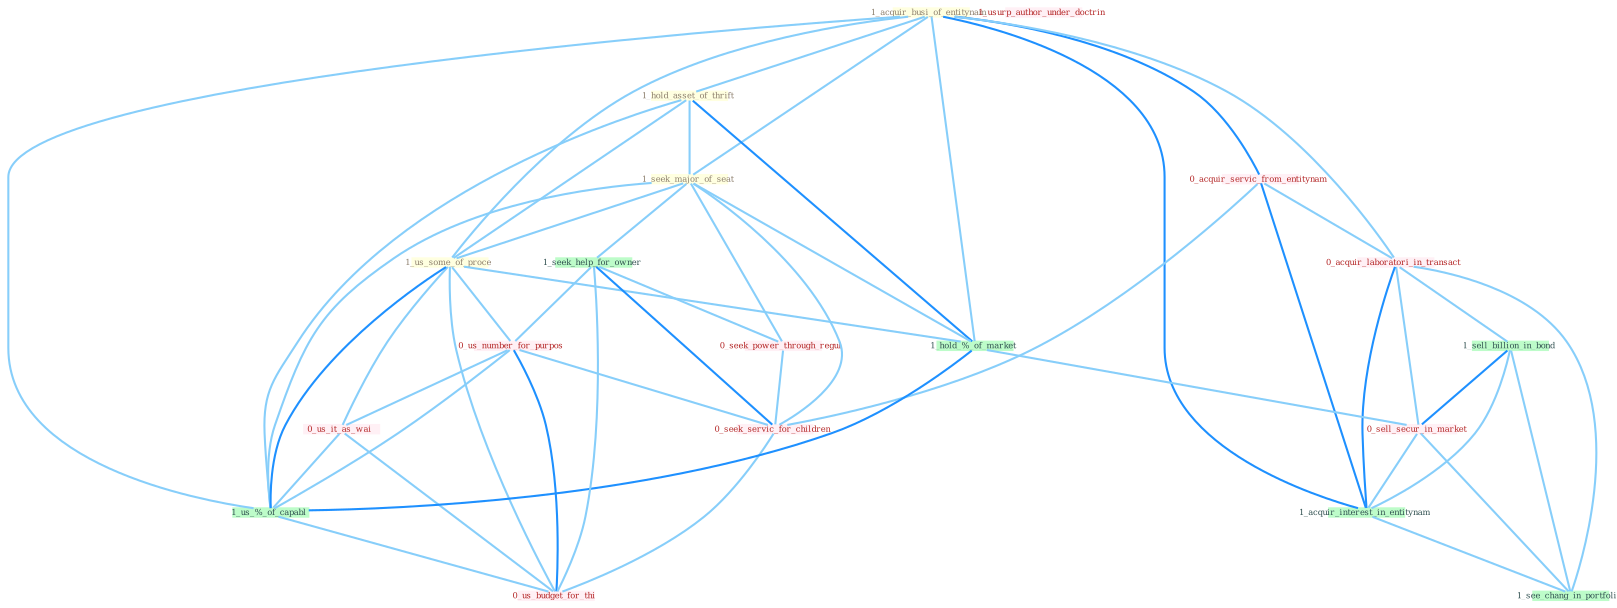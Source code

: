 Graph G{ 
    node
    [shape=polygon,style=filled,width=.5,height=.06,color="#BDFCC9",fixedsize=true,fontsize=4,
    fontcolor="#2f4f4f"];
    {node
    [color="#ffffe0", fontcolor="#8b7d6b"] "1_acquir_busi_of_entitynam " "1_hold_asset_of_thrift " "1_seek_major_of_seat " "1_us_some_of_proce "}
{node [color="#fff0f5", fontcolor="#b22222"] "0_acquir_servic_from_entitynam " "0_seek_power_through_regul " "0_us_number_for_purpos " "0_acquir_laboratori_in_transact " "0_us_it_as_wai " "1_usurp_author_under_doctrin " "0_sell_secur_in_market " "0_seek_servic_for_children " "0_us_budget_for_thi "}
edge [color="#B0E2FF"];

	"1_acquir_busi_of_entitynam " -- "1_hold_asset_of_thrift " [w="1", color="#87cefa" ];
	"1_acquir_busi_of_entitynam " -- "1_seek_major_of_seat " [w="1", color="#87cefa" ];
	"1_acquir_busi_of_entitynam " -- "1_us_some_of_proce " [w="1", color="#87cefa" ];
	"1_acquir_busi_of_entitynam " -- "0_acquir_servic_from_entitynam " [w="2", color="#1e90ff" , len=0.8];
	"1_acquir_busi_of_entitynam " -- "1_hold_%_of_market " [w="1", color="#87cefa" ];
	"1_acquir_busi_of_entitynam " -- "0_acquir_laboratori_in_transact " [w="1", color="#87cefa" ];
	"1_acquir_busi_of_entitynam " -- "1_us_%_of_capabl " [w="1", color="#87cefa" ];
	"1_acquir_busi_of_entitynam " -- "1_acquir_interest_in_entitynam " [w="2", color="#1e90ff" , len=0.8];
	"1_hold_asset_of_thrift " -- "1_seek_major_of_seat " [w="1", color="#87cefa" ];
	"1_hold_asset_of_thrift " -- "1_us_some_of_proce " [w="1", color="#87cefa" ];
	"1_hold_asset_of_thrift " -- "1_hold_%_of_market " [w="2", color="#1e90ff" , len=0.8];
	"1_hold_asset_of_thrift " -- "1_us_%_of_capabl " [w="1", color="#87cefa" ];
	"1_seek_major_of_seat " -- "1_us_some_of_proce " [w="1", color="#87cefa" ];
	"1_seek_major_of_seat " -- "1_seek_help_for_owner " [w="1", color="#87cefa" ];
	"1_seek_major_of_seat " -- "1_hold_%_of_market " [w="1", color="#87cefa" ];
	"1_seek_major_of_seat " -- "0_seek_power_through_regul " [w="1", color="#87cefa" ];
	"1_seek_major_of_seat " -- "1_us_%_of_capabl " [w="1", color="#87cefa" ];
	"1_seek_major_of_seat " -- "0_seek_servic_for_children " [w="1", color="#87cefa" ];
	"1_us_some_of_proce " -- "1_hold_%_of_market " [w="1", color="#87cefa" ];
	"1_us_some_of_proce " -- "0_us_number_for_purpos " [w="1", color="#87cefa" ];
	"1_us_some_of_proce " -- "0_us_it_as_wai " [w="1", color="#87cefa" ];
	"1_us_some_of_proce " -- "1_us_%_of_capabl " [w="2", color="#1e90ff" , len=0.8];
	"1_us_some_of_proce " -- "0_us_budget_for_thi " [w="1", color="#87cefa" ];
	"1_seek_help_for_owner " -- "0_seek_power_through_regul " [w="1", color="#87cefa" ];
	"1_seek_help_for_owner " -- "0_us_number_for_purpos " [w="1", color="#87cefa" ];
	"1_seek_help_for_owner " -- "0_seek_servic_for_children " [w="2", color="#1e90ff" , len=0.8];
	"1_seek_help_for_owner " -- "0_us_budget_for_thi " [w="1", color="#87cefa" ];
	"0_acquir_servic_from_entitynam " -- "0_acquir_laboratori_in_transact " [w="1", color="#87cefa" ];
	"0_acquir_servic_from_entitynam " -- "1_acquir_interest_in_entitynam " [w="2", color="#1e90ff" , len=0.8];
	"0_acquir_servic_from_entitynam " -- "0_seek_servic_for_children " [w="1", color="#87cefa" ];
	"1_hold_%_of_market " -- "1_us_%_of_capabl " [w="2", color="#1e90ff" , len=0.8];
	"1_hold_%_of_market " -- "0_sell_secur_in_market " [w="1", color="#87cefa" ];
	"0_seek_power_through_regul " -- "0_seek_servic_for_children " [w="1", color="#87cefa" ];
	"0_us_number_for_purpos " -- "0_us_it_as_wai " [w="1", color="#87cefa" ];
	"0_us_number_for_purpos " -- "1_us_%_of_capabl " [w="1", color="#87cefa" ];
	"0_us_number_for_purpos " -- "0_seek_servic_for_children " [w="1", color="#87cefa" ];
	"0_us_number_for_purpos " -- "0_us_budget_for_thi " [w="2", color="#1e90ff" , len=0.8];
	"0_acquir_laboratori_in_transact " -- "1_sell_billion_in_bond " [w="1", color="#87cefa" ];
	"0_acquir_laboratori_in_transact " -- "0_sell_secur_in_market " [w="1", color="#87cefa" ];
	"0_acquir_laboratori_in_transact " -- "1_acquir_interest_in_entitynam " [w="2", color="#1e90ff" , len=0.8];
	"0_acquir_laboratori_in_transact " -- "1_see_chang_in_portfolio " [w="1", color="#87cefa" ];
	"1_sell_billion_in_bond " -- "0_sell_secur_in_market " [w="2", color="#1e90ff" , len=0.8];
	"1_sell_billion_in_bond " -- "1_acquir_interest_in_entitynam " [w="1", color="#87cefa" ];
	"1_sell_billion_in_bond " -- "1_see_chang_in_portfolio " [w="1", color="#87cefa" ];
	"0_us_it_as_wai " -- "1_us_%_of_capabl " [w="1", color="#87cefa" ];
	"0_us_it_as_wai " -- "0_us_budget_for_thi " [w="1", color="#87cefa" ];
	"1_us_%_of_capabl " -- "0_us_budget_for_thi " [w="1", color="#87cefa" ];
	"0_sell_secur_in_market " -- "1_acquir_interest_in_entitynam " [w="1", color="#87cefa" ];
	"0_sell_secur_in_market " -- "1_see_chang_in_portfolio " [w="1", color="#87cefa" ];
	"1_acquir_interest_in_entitynam " -- "1_see_chang_in_portfolio " [w="1", color="#87cefa" ];
	"0_seek_servic_for_children " -- "0_us_budget_for_thi " [w="1", color="#87cefa" ];
}